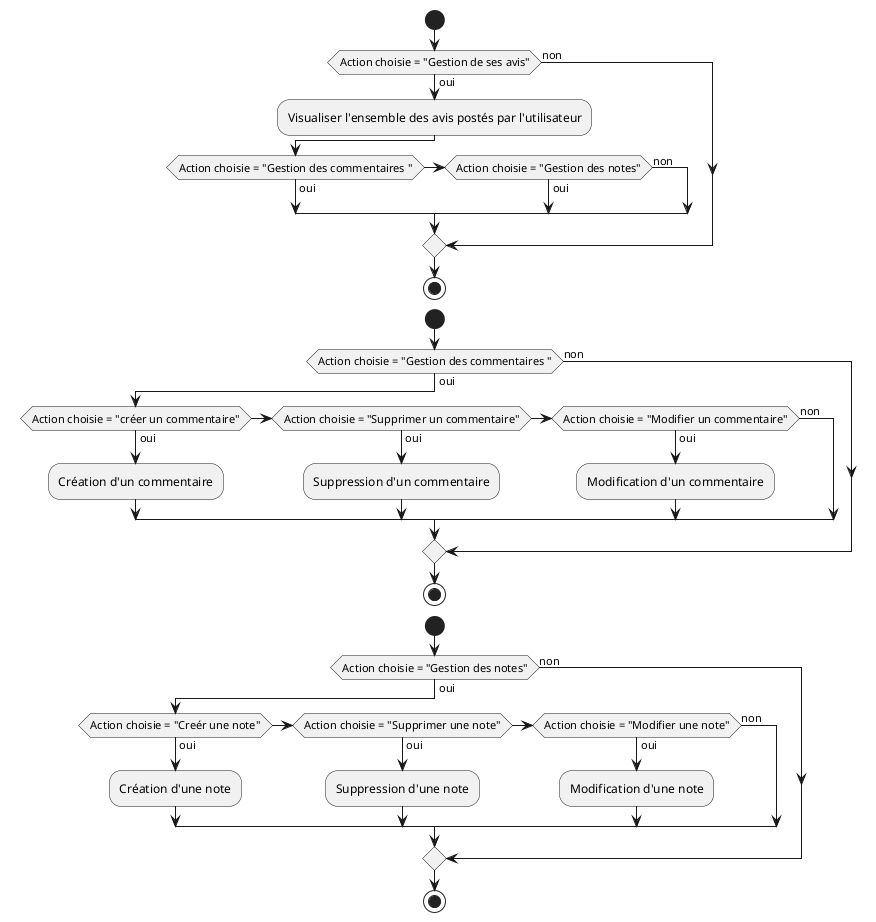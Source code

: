 @startuml DA utilisateur avis
|Utilisateur|
start
if (Action choisie = "Gestion de ses avis") then (oui)
    :Visualiser l'ensemble des avis postés par l'utilisateur;
    if (Action choisie = "Gestion des commentaires ") then (oui)

    elseif (Action choisie = "Gestion des notes") then (oui)
    else (non)
    endif
  else (non)
endif
stop 

start 
if (Action choisie = "Gestion des commentaires ") then (oui)
        if (Action choisie = "créer un commentaire") then (oui)
            :Création d'un commentaire;
        elseif (Action choisie = "Supprimer un commentaire") then (oui)
            :Suppression d'un commentaire;
        elseif (Action choisie = "Modifier un commentaire") then (oui)
            :Modification d'un commentaire;
        else(non)
        endif
else(non)
endif
stop 

start 
if (Action choisie = "Gestion des notes") then (oui)
        if (Action choisie = "Creér une note") then (oui)
            :Création d'une note;
        elseif (Action choisie = "Supprimer une note") then (oui)
            :Suppression d'une note;
        elseif (Action choisie = "Modifier une note") then (oui)
            :Modification d'une note;
            else(non)
        endif
else(non)    
endif
stop